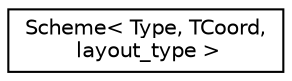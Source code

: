 digraph "Graphical Class Hierarchy"
{
  edge [fontname="Helvetica",fontsize="10",labelfontname="Helvetica",labelfontsize="10"];
  node [fontname="Helvetica",fontsize="10",shape=record];
  rankdir="LR";
  Node1 [label="Scheme\< Type, TCoord,\l layout_type \>",height=0.2,width=0.4,color="black", fillcolor="white", style="filled",URL="$classScheme.html"];
}
